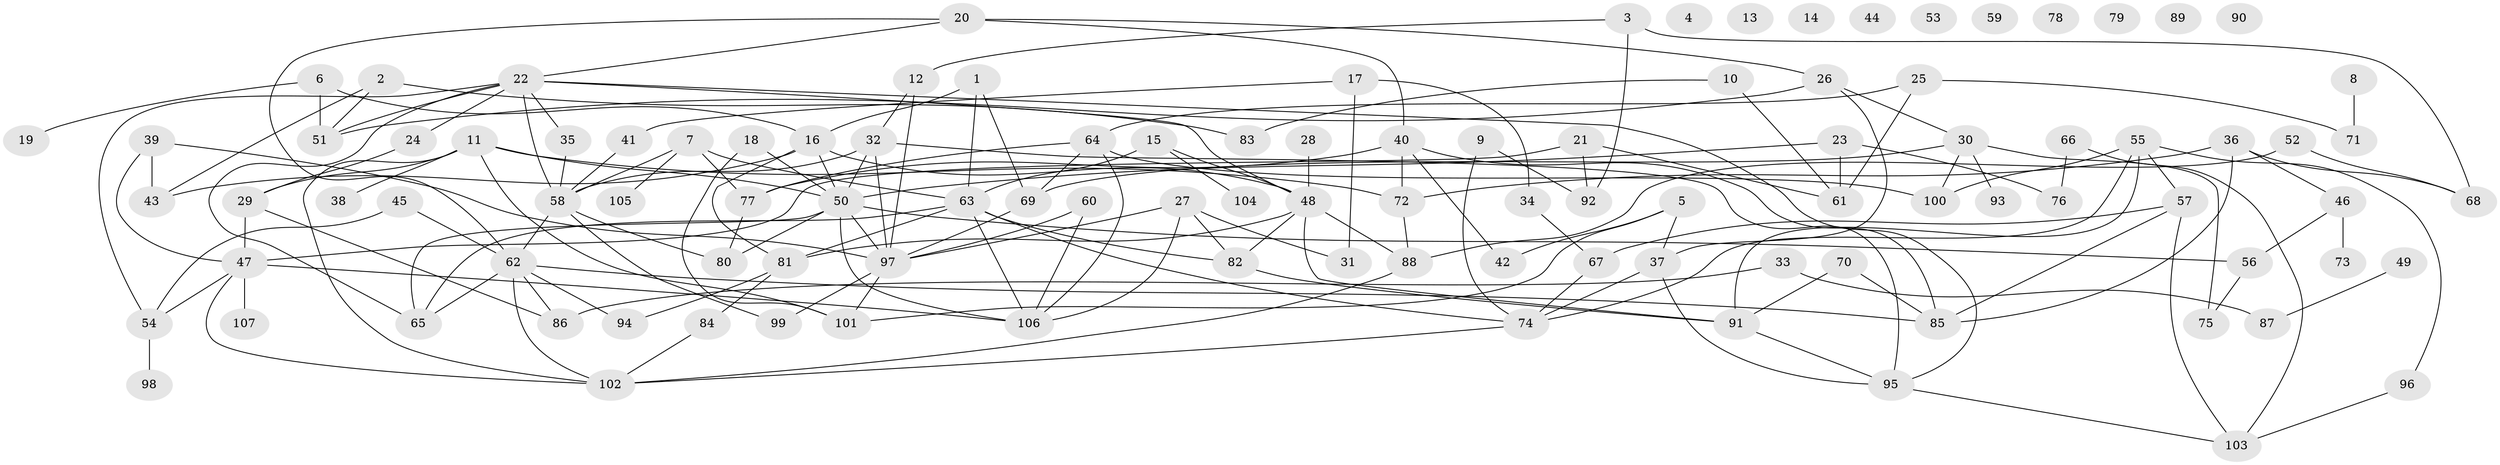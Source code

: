 // coarse degree distribution, {5: 0.17391304347826086, 4: 0.10869565217391304, 0: 0.21739130434782608, 10: 0.043478260869565216, 12: 0.021739130434782608, 1: 0.08695652173913043, 2: 0.13043478260869565, 3: 0.08695652173913043, 16: 0.021739130434782608, 8: 0.021739130434782608, 6: 0.043478260869565216, 11: 0.021739130434782608, 7: 0.021739130434782608}
// Generated by graph-tools (version 1.1) at 2025/16/03/04/25 18:16:28]
// undirected, 107 vertices, 170 edges
graph export_dot {
graph [start="1"]
  node [color=gray90,style=filled];
  1;
  2;
  3;
  4;
  5;
  6;
  7;
  8;
  9;
  10;
  11;
  12;
  13;
  14;
  15;
  16;
  17;
  18;
  19;
  20;
  21;
  22;
  23;
  24;
  25;
  26;
  27;
  28;
  29;
  30;
  31;
  32;
  33;
  34;
  35;
  36;
  37;
  38;
  39;
  40;
  41;
  42;
  43;
  44;
  45;
  46;
  47;
  48;
  49;
  50;
  51;
  52;
  53;
  54;
  55;
  56;
  57;
  58;
  59;
  60;
  61;
  62;
  63;
  64;
  65;
  66;
  67;
  68;
  69;
  70;
  71;
  72;
  73;
  74;
  75;
  76;
  77;
  78;
  79;
  80;
  81;
  82;
  83;
  84;
  85;
  86;
  87;
  88;
  89;
  90;
  91;
  92;
  93;
  94;
  95;
  96;
  97;
  98;
  99;
  100;
  101;
  102;
  103;
  104;
  105;
  106;
  107;
  1 -- 16;
  1 -- 63;
  1 -- 69;
  2 -- 43;
  2 -- 51;
  2 -- 83;
  3 -- 12;
  3 -- 68;
  3 -- 92;
  5 -- 37;
  5 -- 42;
  5 -- 101;
  6 -- 16;
  6 -- 19;
  6 -- 51;
  7 -- 58;
  7 -- 63;
  7 -- 77;
  7 -- 105;
  8 -- 71;
  9 -- 74;
  9 -- 92;
  10 -- 61;
  10 -- 83;
  11 -- 29;
  11 -- 38;
  11 -- 50;
  11 -- 72;
  11 -- 101;
  11 -- 102;
  12 -- 32;
  12 -- 97;
  15 -- 48;
  15 -- 63;
  15 -- 104;
  16 -- 43;
  16 -- 48;
  16 -- 50;
  16 -- 81;
  17 -- 31;
  17 -- 34;
  17 -- 41;
  18 -- 50;
  18 -- 101;
  20 -- 22;
  20 -- 26;
  20 -- 40;
  20 -- 62;
  21 -- 47;
  21 -- 61;
  21 -- 92;
  22 -- 24;
  22 -- 35;
  22 -- 48;
  22 -- 51;
  22 -- 54;
  22 -- 58;
  22 -- 65;
  22 -- 95;
  23 -- 50;
  23 -- 61;
  23 -- 76;
  24 -- 29;
  25 -- 61;
  25 -- 64;
  25 -- 71;
  26 -- 30;
  26 -- 37;
  26 -- 51;
  27 -- 31;
  27 -- 82;
  27 -- 97;
  27 -- 106;
  28 -- 48;
  29 -- 47;
  29 -- 86;
  30 -- 69;
  30 -- 75;
  30 -- 93;
  30 -- 100;
  32 -- 50;
  32 -- 58;
  32 -- 95;
  32 -- 97;
  33 -- 86;
  33 -- 87;
  34 -- 67;
  35 -- 58;
  36 -- 46;
  36 -- 68;
  36 -- 72;
  36 -- 85;
  37 -- 74;
  37 -- 95;
  39 -- 43;
  39 -- 47;
  39 -- 97;
  40 -- 42;
  40 -- 72;
  40 -- 77;
  40 -- 85;
  41 -- 58;
  45 -- 54;
  45 -- 62;
  46 -- 56;
  46 -- 73;
  47 -- 54;
  47 -- 102;
  47 -- 106;
  47 -- 107;
  48 -- 81;
  48 -- 82;
  48 -- 88;
  48 -- 91;
  49 -- 87;
  50 -- 56;
  50 -- 65;
  50 -- 80;
  50 -- 97;
  50 -- 106;
  52 -- 68;
  52 -- 88;
  54 -- 98;
  55 -- 57;
  55 -- 74;
  55 -- 91;
  55 -- 96;
  55 -- 100;
  56 -- 75;
  57 -- 67;
  57 -- 85;
  57 -- 103;
  58 -- 62;
  58 -- 80;
  58 -- 99;
  60 -- 97;
  60 -- 106;
  62 -- 65;
  62 -- 85;
  62 -- 86;
  62 -- 94;
  62 -- 102;
  63 -- 65;
  63 -- 74;
  63 -- 81;
  63 -- 82;
  63 -- 106;
  64 -- 69;
  64 -- 77;
  64 -- 100;
  64 -- 106;
  66 -- 76;
  66 -- 103;
  67 -- 74;
  69 -- 97;
  70 -- 85;
  70 -- 91;
  72 -- 88;
  74 -- 102;
  77 -- 80;
  81 -- 84;
  81 -- 94;
  82 -- 91;
  84 -- 102;
  88 -- 102;
  91 -- 95;
  95 -- 103;
  96 -- 103;
  97 -- 99;
  97 -- 101;
}

